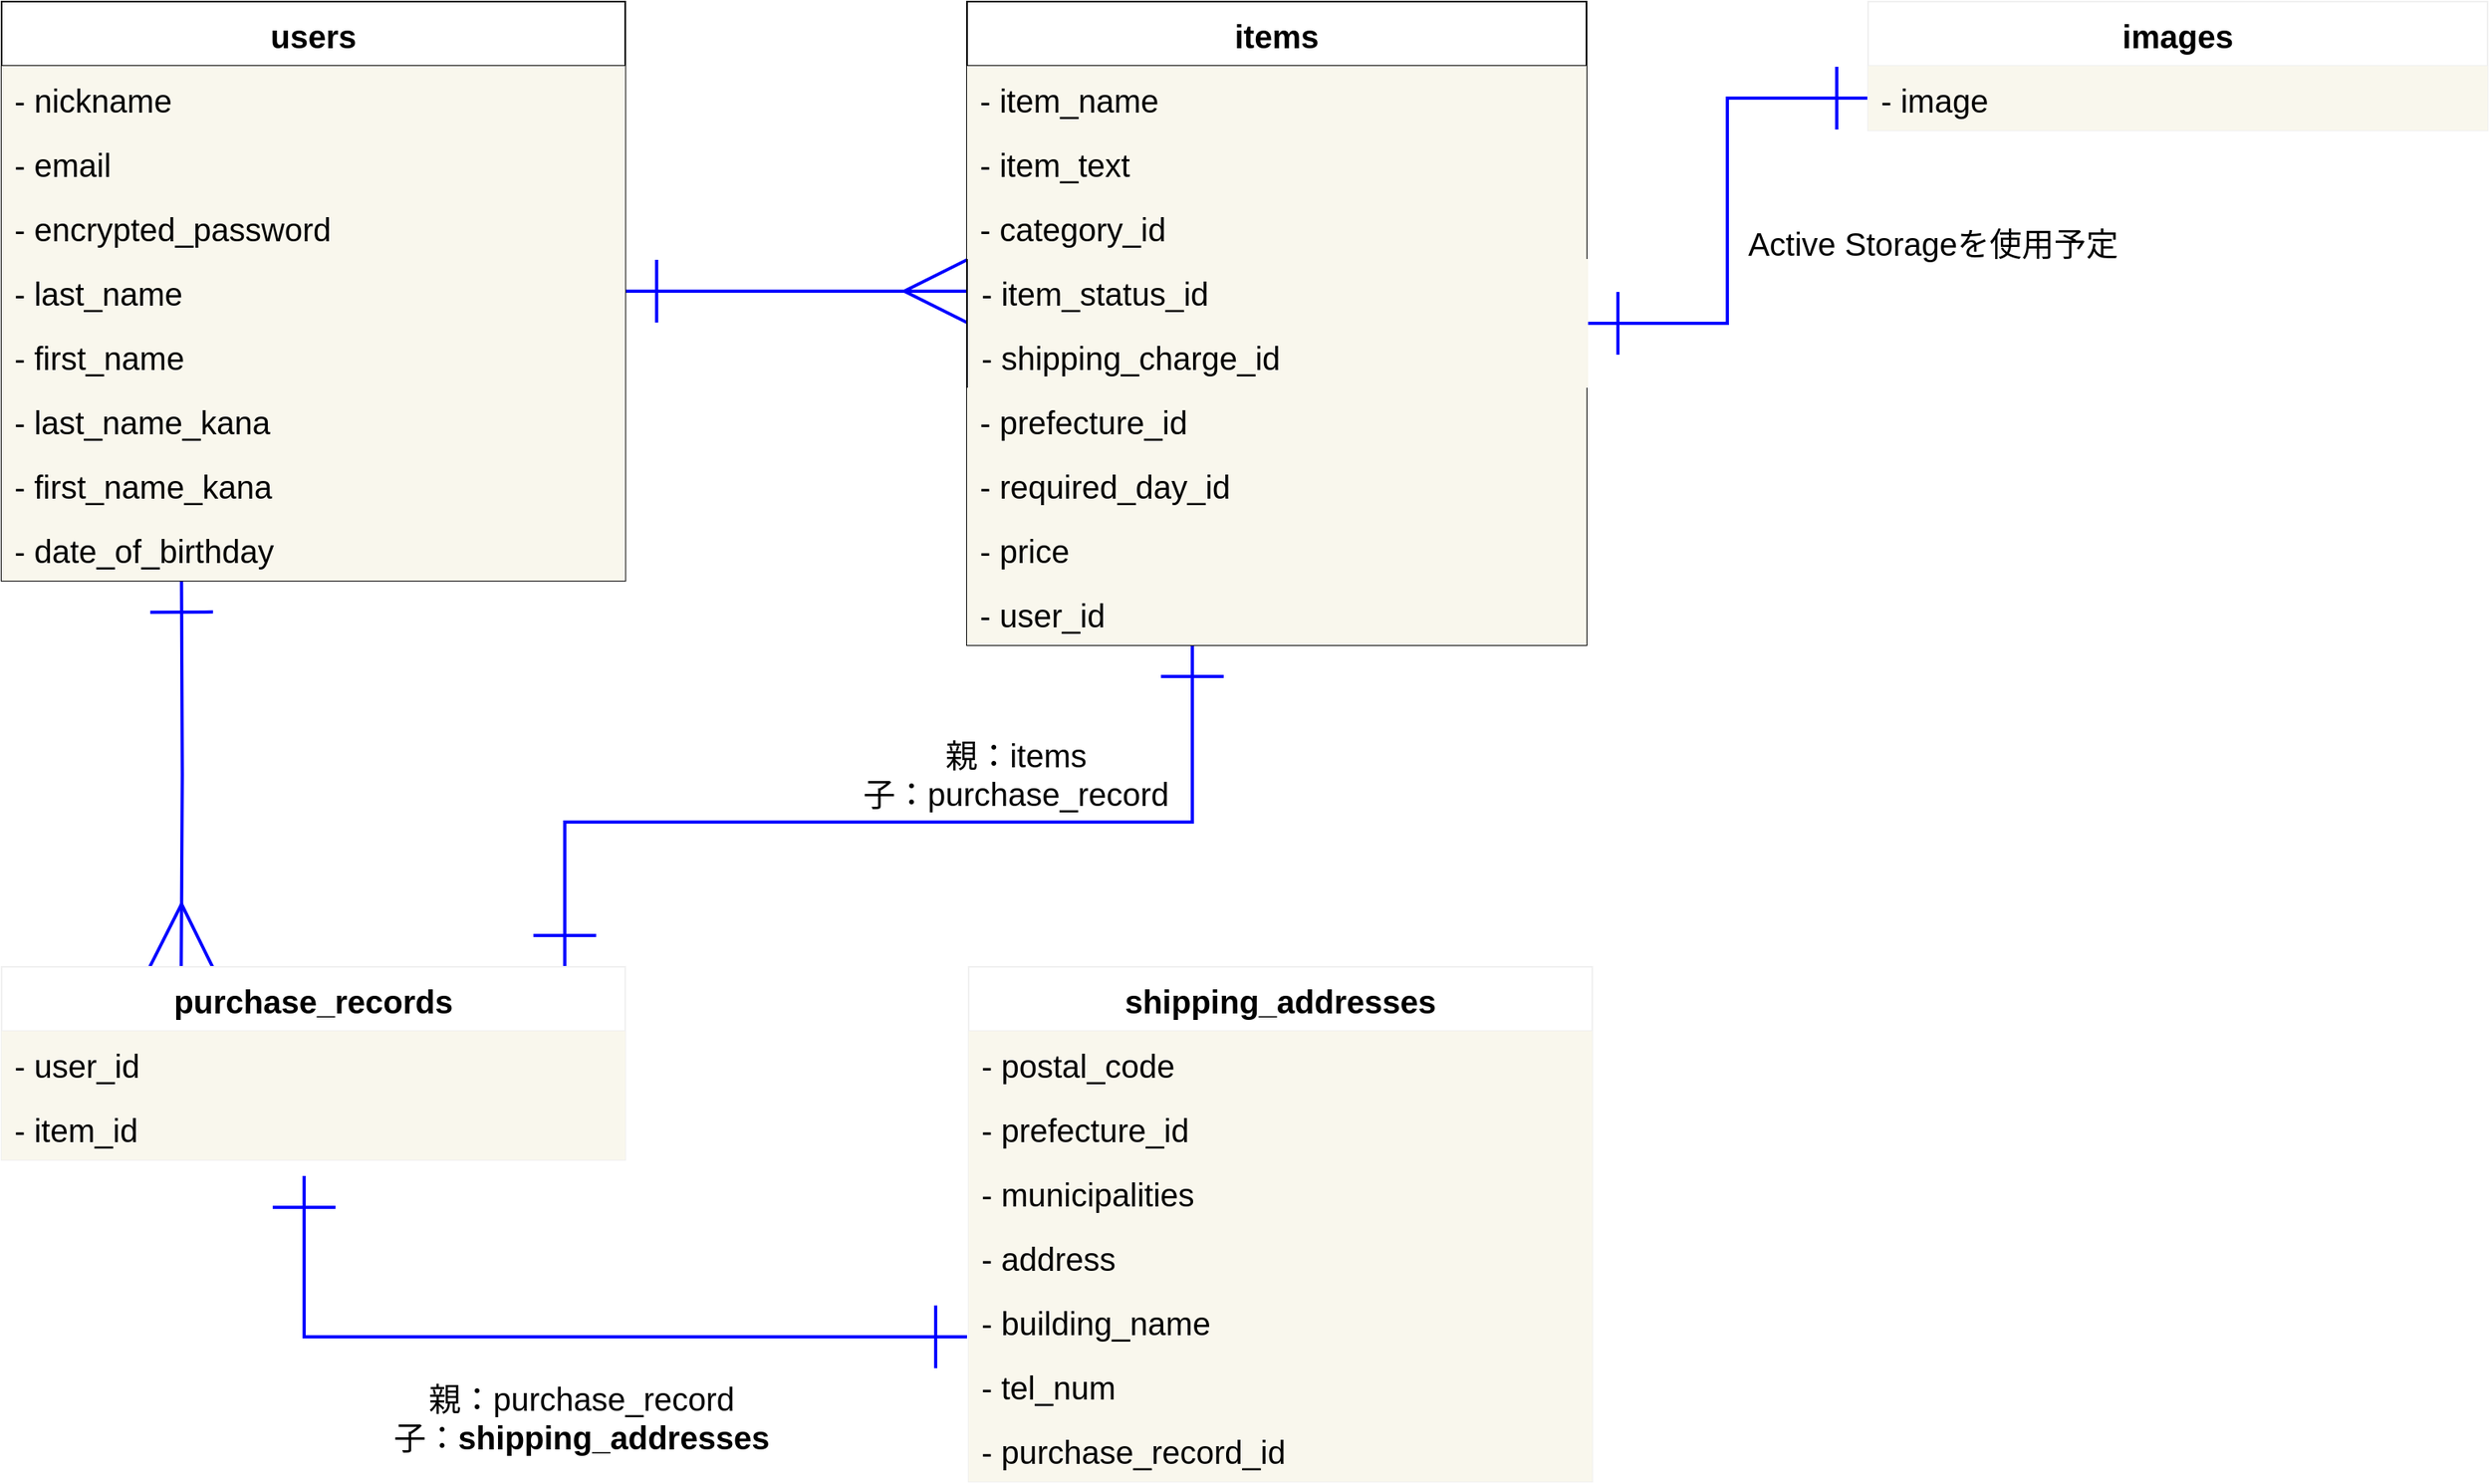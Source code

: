<mxfile>
    <diagram id="0TDGKuJNJz5VuVz-Sy0O" name="ページ1">
        <mxGraphModel dx="796" dy="1142" grid="1" gridSize="10" guides="1" tooltips="1" connect="1" arrows="1" fold="1" page="1" pageScale="1" pageWidth="1654" pageHeight="1169" math="0" shadow="0">
            <root>
                <mxCell id="0"/>
                <mxCell id="1" parent="0"/>
                <mxCell id="91" style="edgeStyle=orthogonalEdgeStyle;rounded=0;orthogonalLoop=1;jettySize=auto;html=1;fontSize=20;endArrow=ERmany;endFill=0;strokeWidth=2;sourcePerimeterSpacing=0;entryX=0;entryY=0.5;entryDx=0;entryDy=0;endSize=36;targetPerimeterSpacing=0;startSize=36;startArrow=ERone;startFill=0;strokeColor=#0000FF;" edge="1" parent="1" source="13" target="81">
                    <mxGeometry relative="1" as="geometry">
                        <mxPoint x="620" y="260" as="targetPoint"/>
                        <Array as="points"/>
                    </mxGeometry>
                </mxCell>
                <mxCell id="120" style="edgeStyle=orthogonalEdgeStyle;rounded=0;orthogonalLoop=1;jettySize=auto;html=1;fontSize=20;fontColor=#000000;startArrow=ERone;startFill=0;endArrow=ERmany;endFill=0;startSize=36;endSize=36;sourcePerimeterSpacing=0;targetPerimeterSpacing=0;strokeWidth=2;entryX=0.288;entryY=0;entryDx=0;entryDy=0;entryPerimeter=0;strokeColor=#0000FF;" edge="1" parent="1" target="103">
                    <mxGeometry relative="1" as="geometry">
                        <mxPoint x="161.8" y="670" as="targetPoint"/>
                        <mxPoint x="161.8" y="440" as="sourcePoint"/>
                    </mxGeometry>
                </mxCell>
                <mxCell id="13" value="users" style="shape=table;startSize=40;container=1;collapsible=1;childLayout=tableLayout;fixedRows=1;rowLines=0;fontStyle=1;align=center;resizeLast=1;fontSize=20;strokeWidth=1;" vertex="1" parent="1">
                    <mxGeometry x="50" y="80" width="387.6" height="360" as="geometry"/>
                </mxCell>
                <mxCell id="23" value="" style="shape=partialRectangle;collapsible=0;dropTarget=0;pointerEvents=0;fillColor=none;top=0;left=0;bottom=0;right=0;points=[[0,0.5],[1,0.5]];portConstraint=eastwest;" vertex="1" parent="13">
                    <mxGeometry y="40" width="387.6" height="40" as="geometry"/>
                </mxCell>
                <mxCell id="25" value="- nickname" style="shape=partialRectangle;connectable=0;fillColor=#f9f7ed;top=0;left=0;bottom=0;right=0;align=left;spacingLeft=6;overflow=hidden;fontSize=20;strokeColor=#36393d;fontColor=#000000;" vertex="1" parent="23">
                    <mxGeometry width="387.6" height="40" as="geometry"/>
                </mxCell>
                <mxCell id="17" value="" style="shape=partialRectangle;collapsible=0;dropTarget=0;pointerEvents=0;fillColor=none;top=0;left=0;bottom=0;right=0;points=[[0,0.5],[1,0.5]];portConstraint=eastwest;" vertex="1" parent="13">
                    <mxGeometry y="80" width="387.6" height="40" as="geometry"/>
                </mxCell>
                <mxCell id="19" value="- email" style="shape=partialRectangle;connectable=0;fillColor=#f9f7ed;top=0;left=0;bottom=0;right=0;align=left;spacingLeft=6;overflow=hidden;fontSize=20;strokeColor=#36393d;fontColor=#000000;" vertex="1" parent="17">
                    <mxGeometry width="387.6" height="40" as="geometry"/>
                </mxCell>
                <mxCell id="20" value="" style="shape=partialRectangle;collapsible=0;dropTarget=0;pointerEvents=0;fillColor=none;top=0;left=0;bottom=0;right=0;points=[[0,0.5],[1,0.5]];portConstraint=eastwest;" vertex="1" parent="13">
                    <mxGeometry y="120" width="387.6" height="40" as="geometry"/>
                </mxCell>
                <mxCell id="22" value="- encrypted_password" style="shape=partialRectangle;connectable=0;fillColor=#f9f7ed;top=0;left=0;bottom=0;right=0;align=left;spacingLeft=6;overflow=hidden;fontSize=20;strokeColor=#36393d;fontColor=#000000;" vertex="1" parent="20">
                    <mxGeometry width="387.6" height="40" as="geometry"/>
                </mxCell>
                <mxCell id="71" style="shape=partialRectangle;collapsible=0;dropTarget=0;pointerEvents=0;fillColor=none;top=0;left=0;bottom=0;right=0;points=[[0,0.5],[1,0.5]];portConstraint=eastwest;" vertex="1" parent="13">
                    <mxGeometry y="160" width="387.6" height="40" as="geometry"/>
                </mxCell>
                <mxCell id="72" style="shape=partialRectangle;connectable=0;fillColor=none;top=0;left=0;bottom=0;right=0;align=left;spacingLeft=6;overflow=hidden;fontSize=20;" vertex="1" parent="71">
                    <mxGeometry width="387.6" height="40" as="geometry"/>
                </mxCell>
                <mxCell id="73" style="shape=partialRectangle;collapsible=0;dropTarget=0;pointerEvents=0;fillColor=none;top=0;left=0;bottom=0;right=0;points=[[0,0.5],[1,0.5]];portConstraint=eastwest;" vertex="1" parent="13">
                    <mxGeometry y="200" width="387.6" height="40" as="geometry"/>
                </mxCell>
                <mxCell id="74" style="shape=partialRectangle;connectable=0;fillColor=none;top=0;left=0;bottom=0;right=0;align=left;spacingLeft=6;overflow=hidden;fontSize=20;" vertex="1" parent="73">
                    <mxGeometry width="387.6" height="40" as="geometry"/>
                </mxCell>
                <mxCell id="75" style="shape=partialRectangle;collapsible=0;dropTarget=0;pointerEvents=0;fillColor=none;top=0;left=0;bottom=0;right=0;points=[[0,0.5],[1,0.5]];portConstraint=eastwest;" vertex="1" parent="13">
                    <mxGeometry y="240" width="387.6" height="40" as="geometry"/>
                </mxCell>
                <mxCell id="76" style="shape=partialRectangle;connectable=0;fillColor=none;top=0;left=0;bottom=0;right=0;align=left;spacingLeft=6;overflow=hidden;fontSize=20;" vertex="1" parent="75">
                    <mxGeometry width="387.6" height="40" as="geometry"/>
                </mxCell>
                <mxCell id="77" style="shape=partialRectangle;collapsible=0;dropTarget=0;pointerEvents=0;fillColor=none;top=0;left=0;bottom=0;right=0;points=[[0,0.5],[1,0.5]];portConstraint=eastwest;" vertex="1" parent="13">
                    <mxGeometry y="280" width="387.6" height="40" as="geometry"/>
                </mxCell>
                <mxCell id="78" style="shape=partialRectangle;connectable=0;fillColor=none;top=0;left=0;bottom=0;right=0;align=left;spacingLeft=6;overflow=hidden;fontSize=20;" vertex="1" parent="77">
                    <mxGeometry width="387.6" height="40" as="geometry"/>
                </mxCell>
                <mxCell id="79" style="shape=partialRectangle;collapsible=0;dropTarget=0;pointerEvents=0;fillColor=none;top=0;left=0;bottom=0;right=0;points=[[0,0.5],[1,0.5]];portConstraint=eastwest;" vertex="1" parent="13">
                    <mxGeometry y="320" width="387.6" height="40" as="geometry"/>
                </mxCell>
                <mxCell id="80" style="shape=partialRectangle;connectable=0;fillColor=none;top=0;left=0;bottom=0;right=0;align=left;spacingLeft=6;overflow=hidden;fontSize=20;" vertex="1" parent="79">
                    <mxGeometry width="387.6" height="40" as="geometry"/>
                </mxCell>
                <mxCell id="94" style="edgeStyle=orthogonalEdgeStyle;rounded=0;orthogonalLoop=1;jettySize=auto;html=1;fontSize=20;startArrow=ERone;startFill=0;endArrow=ERone;endFill=0;startSize=36;endSize=36;sourcePerimeterSpacing=0;targetPerimeterSpacing=0;strokeWidth=2;strokeColor=#0000FF;" edge="1" parent="1" source="26" target="103">
                    <mxGeometry relative="1" as="geometry">
                        <mxPoint x="190" y="630" as="targetPoint"/>
                        <Array as="points">
                            <mxPoint x="790" y="590"/>
                            <mxPoint x="400" y="590"/>
                        </Array>
                    </mxGeometry>
                </mxCell>
                <mxCell id="100" value="親：items&lt;br&gt;子：purchase_record" style="edgeLabel;html=1;align=center;verticalAlign=middle;resizable=0;points=[];fontSize=20;" vertex="1" connectable="0" parent="94">
                    <mxGeometry x="0.002" y="2" relative="1" as="geometry">
                        <mxPoint x="75" y="-32" as="offset"/>
                    </mxGeometry>
                </mxCell>
                <mxCell id="95" value="Active Storageを使用予定" style="edgeStyle=orthogonalEdgeStyle;rounded=0;orthogonalLoop=1;jettySize=auto;html=1;fontSize=20;startArrow=ERone;startFill=0;endArrow=ERone;endFill=0;startSize=36;endSize=36;sourcePerimeterSpacing=0;targetPerimeterSpacing=0;strokeWidth=2;entryX=0;entryY=0.5;entryDx=0;entryDy=0;strokeColor=#0000FF;" edge="1" parent="1" source="26" target="44">
                    <mxGeometry x="1" y="-98" relative="1" as="geometry">
                        <mxPoint x="1220" y="130" as="targetPoint"/>
                        <mxPoint x="40" y="-8" as="offset"/>
                    </mxGeometry>
                </mxCell>
                <mxCell id="26" value="items" style="shape=table;startSize=40;container=1;collapsible=1;childLayout=tableLayout;fixedRows=1;rowLines=0;fontStyle=1;align=center;resizeLast=1;fontSize=20;strokeWidth=1;" vertex="1" parent="1">
                    <mxGeometry x="650" y="80" width="385" height="400" as="geometry"/>
                </mxCell>
                <mxCell id="27" value="" style="shape=partialRectangle;collapsible=0;dropTarget=0;pointerEvents=0;fillColor=none;top=0;left=0;bottom=0;right=0;points=[[0,0.5],[1,0.5]];portConstraint=eastwest;" vertex="1" parent="26">
                    <mxGeometry y="40" width="385" height="40" as="geometry"/>
                </mxCell>
                <mxCell id="28" value="- item_name" style="shape=partialRectangle;connectable=0;fillColor=#f9f7ed;top=0;left=0;bottom=0;right=0;align=left;spacingLeft=6;overflow=hidden;fontSize=20;strokeColor=#36393d;fontColor=#000000;" vertex="1" parent="27">
                    <mxGeometry width="385" height="40" as="geometry"/>
                </mxCell>
                <mxCell id="29" value="" style="shape=partialRectangle;collapsible=0;dropTarget=0;pointerEvents=0;fillColor=none;top=0;left=0;bottom=0;right=0;points=[[0,0.5],[1,0.5]];portConstraint=eastwest;" vertex="1" parent="26">
                    <mxGeometry y="80" width="385" height="40" as="geometry"/>
                </mxCell>
                <mxCell id="30" value="- item_text" style="shape=partialRectangle;connectable=0;fillColor=#f9f7ed;top=0;left=0;bottom=0;right=0;align=left;spacingLeft=6;overflow=hidden;fontSize=20;strokeColor=#36393d;fontColor=#000000;" vertex="1" parent="29">
                    <mxGeometry width="385" height="40" as="geometry"/>
                </mxCell>
                <mxCell id="31" value="" style="shape=partialRectangle;collapsible=0;dropTarget=0;pointerEvents=0;fillColor=none;top=0;left=0;bottom=0;right=0;points=[[0,0.5],[1,0.5]];portConstraint=eastwest;" vertex="1" parent="26">
                    <mxGeometry y="120" width="385" height="40" as="geometry"/>
                </mxCell>
                <mxCell id="32" value="- category_id" style="shape=partialRectangle;connectable=0;fillColor=#f9f7ed;top=0;left=0;bottom=0;right=0;align=left;spacingLeft=6;overflow=hidden;fontSize=20;strokeColor=#36393d;fontColor=#000000;" vertex="1" parent="31">
                    <mxGeometry width="385" height="40" as="geometry"/>
                </mxCell>
                <mxCell id="81" style="shape=partialRectangle;collapsible=0;dropTarget=0;pointerEvents=0;fillColor=none;top=0;left=0;bottom=0;right=0;points=[[0,0.5],[1,0.5]];portConstraint=eastwest;" vertex="1" parent="26">
                    <mxGeometry y="160" width="385" height="40" as="geometry"/>
                </mxCell>
                <mxCell id="82" style="shape=partialRectangle;connectable=0;fillColor=none;top=0;left=0;bottom=0;right=0;align=left;spacingLeft=6;overflow=hidden;fontSize=20;" vertex="1" parent="81">
                    <mxGeometry width="385" height="40" as="geometry"/>
                </mxCell>
                <mxCell id="83" style="shape=partialRectangle;collapsible=0;dropTarget=0;pointerEvents=0;fillColor=none;top=0;left=0;bottom=0;right=0;points=[[0,0.5],[1,0.5]];portConstraint=eastwest;" vertex="1" parent="26">
                    <mxGeometry y="200" width="385" height="40" as="geometry"/>
                </mxCell>
                <mxCell id="84" style="shape=partialRectangle;connectable=0;fillColor=none;top=0;left=0;bottom=0;right=0;align=left;spacingLeft=6;overflow=hidden;fontSize=20;" vertex="1" parent="83">
                    <mxGeometry width="385" height="40" as="geometry"/>
                </mxCell>
                <mxCell id="85" style="shape=partialRectangle;collapsible=0;dropTarget=0;pointerEvents=0;fillColor=none;top=0;left=0;bottom=0;right=0;points=[[0,0.5],[1,0.5]];portConstraint=eastwest;" vertex="1" parent="26">
                    <mxGeometry y="240" width="385" height="40" as="geometry"/>
                </mxCell>
                <mxCell id="86" style="shape=partialRectangle;connectable=0;fillColor=none;top=0;left=0;bottom=0;right=0;align=left;spacingLeft=6;overflow=hidden;fontSize=20;" vertex="1" parent="85">
                    <mxGeometry width="385" height="40" as="geometry"/>
                </mxCell>
                <mxCell id="87" style="shape=partialRectangle;collapsible=0;dropTarget=0;pointerEvents=0;fillColor=none;top=0;left=0;bottom=0;right=0;points=[[0,0.5],[1,0.5]];portConstraint=eastwest;" vertex="1" parent="26">
                    <mxGeometry y="280" width="385" height="40" as="geometry"/>
                </mxCell>
                <mxCell id="88" style="shape=partialRectangle;connectable=0;fillColor=none;top=0;left=0;bottom=0;right=0;align=left;spacingLeft=6;overflow=hidden;fontSize=20;" vertex="1" parent="87">
                    <mxGeometry width="385" height="40" as="geometry"/>
                </mxCell>
                <mxCell id="89" style="shape=partialRectangle;collapsible=0;dropTarget=0;pointerEvents=0;fillColor=none;top=0;left=0;bottom=0;right=0;points=[[0,0.5],[1,0.5]];portConstraint=eastwest;" vertex="1" parent="26">
                    <mxGeometry y="320" width="385" height="40" as="geometry"/>
                </mxCell>
                <mxCell id="90" style="shape=partialRectangle;connectable=0;fillColor=none;top=0;left=0;bottom=0;right=0;align=left;spacingLeft=6;overflow=hidden;fontSize=20;" vertex="1" parent="89">
                    <mxGeometry width="385" height="40" as="geometry"/>
                </mxCell>
                <mxCell id="96" style="shape=partialRectangle;collapsible=0;dropTarget=0;pointerEvents=0;fillColor=none;top=0;left=0;bottom=0;right=0;points=[[0,0.5],[1,0.5]];portConstraint=eastwest;" vertex="1" parent="26">
                    <mxGeometry y="360" width="385" height="40" as="geometry"/>
                </mxCell>
                <mxCell id="97" value="- user_id" style="shape=partialRectangle;connectable=0;fillColor=#f9f7ed;top=0;left=0;bottom=0;right=0;align=left;spacingLeft=6;overflow=hidden;fontSize=20;strokeColor=#36393d;fontColor=#000000;" vertex="1" parent="96">
                    <mxGeometry width="385" height="40" as="geometry"/>
                </mxCell>
                <mxCell id="33" value="- last_name" style="shape=partialRectangle;connectable=0;fillColor=#f9f7ed;top=0;left=0;bottom=0;right=0;align=left;spacingLeft=6;overflow=hidden;fontSize=20;strokeColor=#36393d;fontColor=#000000;" vertex="1" parent="1">
                    <mxGeometry x="50" y="240" width="387.6" height="40" as="geometry"/>
                </mxCell>
                <mxCell id="34" value="- first_name" style="shape=partialRectangle;connectable=0;fillColor=#f9f7ed;top=0;left=0;bottom=0;right=0;align=left;spacingLeft=6;overflow=hidden;fontSize=20;strokeColor=#36393d;fontColor=#000000;" vertex="1" parent="1">
                    <mxGeometry x="50" y="280" width="387.6" height="40" as="geometry"/>
                </mxCell>
                <mxCell id="35" value="- date_of_birthday" style="shape=partialRectangle;connectable=0;fillColor=#f9f7ed;top=0;left=0;bottom=0;right=0;align=left;spacingLeft=6;overflow=hidden;fontSize=20;strokeColor=#36393d;fontColor=#000000;" vertex="1" parent="1">
                    <mxGeometry x="50" y="400" width="387.6" height="40" as="geometry"/>
                </mxCell>
                <mxCell id="36" value="- item_status_id" style="shape=partialRectangle;connectable=0;fillColor=#f9f7ed;top=0;left=0;bottom=0;right=0;align=left;spacingLeft=6;overflow=hidden;fontSize=20;strokeColor=#36393d;fontColor=#000000;" vertex="1" parent="1">
                    <mxGeometry x="651" y="240" width="385" height="40" as="geometry"/>
                </mxCell>
                <mxCell id="37" value="- shipping_charge_id" style="shape=partialRectangle;connectable=0;fillColor=#f9f7ed;top=0;left=0;bottom=0;right=0;align=left;spacingLeft=6;overflow=hidden;fontSize=20;strokeColor=#36393d;fontColor=#000000;" vertex="1" parent="1">
                    <mxGeometry x="651" y="280" width="385" height="40" as="geometry"/>
                </mxCell>
                <mxCell id="38" value="- prefecture_id" style="shape=partialRectangle;connectable=0;fillColor=#f9f7ed;top=0;left=0;bottom=0;right=0;align=left;spacingLeft=6;overflow=hidden;fontSize=20;strokeColor=#36393d;fontColor=#000000;" vertex="1" parent="1">
                    <mxGeometry x="650" y="320" width="385" height="40" as="geometry"/>
                </mxCell>
                <mxCell id="39" value="- required_day_id" style="shape=partialRectangle;connectable=0;fillColor=#f9f7ed;top=0;left=0;bottom=0;right=0;align=left;spacingLeft=6;overflow=hidden;fontSize=20;strokeColor=#36393d;fontColor=#000000;" vertex="1" parent="1">
                    <mxGeometry x="650" y="360" width="385" height="40" as="geometry"/>
                </mxCell>
                <mxCell id="40" value="- price" style="shape=partialRectangle;connectable=0;fillColor=#f9f7ed;top=0;left=0;bottom=0;right=0;align=left;spacingLeft=6;overflow=hidden;fontSize=20;strokeColor=#36393d;fontColor=#000000;" vertex="1" parent="1">
                    <mxGeometry x="650" y="400" width="385" height="40" as="geometry"/>
                </mxCell>
                <mxCell id="41" value="- last_name_kana" style="shape=partialRectangle;connectable=0;fillColor=#f9f7ed;top=0;left=0;bottom=0;right=0;align=left;spacingLeft=6;overflow=hidden;fontSize=20;strokeColor=#36393d;fontColor=#000000;" vertex="1" parent="1">
                    <mxGeometry x="50" y="320" width="387.6" height="40" as="geometry"/>
                </mxCell>
                <mxCell id="42" value="- first_name_kana" style="shape=partialRectangle;connectable=0;fillColor=#f9f7ed;top=0;left=0;bottom=0;right=0;align=left;spacingLeft=6;overflow=hidden;fontSize=20;strokeColor=#36393d;fontColor=#000000;" vertex="1" parent="1">
                    <mxGeometry x="50" y="360" width="387.6" height="40" as="geometry"/>
                </mxCell>
                <mxCell id="43" value="images" style="shape=table;startSize=40;container=1;collapsible=1;childLayout=tableLayout;fixedRows=1;rowLines=0;fontStyle=1;align=center;resizeLast=1;fontSize=20;strokeColor=#f0f0f0;strokeWidth=1;" vertex="1" parent="1">
                    <mxGeometry x="1210" y="80" width="385" height="80" as="geometry"/>
                </mxCell>
                <mxCell id="44" value="" style="shape=partialRectangle;collapsible=0;dropTarget=0;pointerEvents=0;fillColor=none;top=0;left=0;bottom=0;right=0;points=[[0,0.5],[1,0.5]];portConstraint=eastwest;" vertex="1" parent="43">
                    <mxGeometry y="40" width="385" height="40" as="geometry"/>
                </mxCell>
                <mxCell id="45" value="- image" style="shape=partialRectangle;connectable=0;fillColor=#f9f7ed;top=0;left=0;bottom=0;right=0;align=left;spacingLeft=6;overflow=hidden;fontSize=20;strokeColor=#36393d;fontColor=#000000;" vertex="1" parent="44">
                    <mxGeometry width="385" height="40" as="geometry"/>
                </mxCell>
                <mxCell id="50" value="shipping_addresses" style="shape=table;startSize=40;container=1;collapsible=1;childLayout=tableLayout;fixedRows=1;rowLines=0;fontStyle=1;align=center;resizeLast=1;fontSize=20;strokeColor=#f0f0f0;strokeWidth=1;" vertex="1" parent="1">
                    <mxGeometry x="651" y="680" width="387.6" height="320" as="geometry"/>
                </mxCell>
                <mxCell id="59" style="shape=partialRectangle;collapsible=0;dropTarget=0;pointerEvents=0;fillColor=none;top=0;left=0;bottom=0;right=0;points=[[0,0.5],[1,0.5]];portConstraint=eastwest;" vertex="1" parent="50">
                    <mxGeometry y="40" width="387.6" height="40" as="geometry"/>
                </mxCell>
                <mxCell id="60" value="- postal_code" style="shape=partialRectangle;connectable=0;fillColor=#f9f7ed;top=0;left=0;bottom=0;right=0;align=left;spacingLeft=6;overflow=hidden;fontSize=20;strokeColor=#36393d;fontColor=#000000;" vertex="1" parent="59">
                    <mxGeometry width="387.6" height="40" as="geometry"/>
                </mxCell>
                <mxCell id="61" style="shape=partialRectangle;collapsible=0;dropTarget=0;pointerEvents=0;fillColor=none;top=0;left=0;bottom=0;right=0;points=[[0,0.5],[1,0.5]];portConstraint=eastwest;" vertex="1" parent="50">
                    <mxGeometry y="80" width="387.6" height="40" as="geometry"/>
                </mxCell>
                <mxCell id="62" value="- prefecture_id" style="shape=partialRectangle;connectable=0;fillColor=#f9f7ed;top=0;left=0;bottom=0;right=0;align=left;spacingLeft=6;overflow=hidden;fontSize=20;strokeColor=#36393d;fontColor=#000000;" vertex="1" parent="61">
                    <mxGeometry width="387.6" height="40" as="geometry"/>
                </mxCell>
                <mxCell id="63" style="shape=partialRectangle;collapsible=0;dropTarget=0;pointerEvents=0;fillColor=none;top=0;left=0;bottom=0;right=0;points=[[0,0.5],[1,0.5]];portConstraint=eastwest;" vertex="1" parent="50">
                    <mxGeometry y="120" width="387.6" height="40" as="geometry"/>
                </mxCell>
                <mxCell id="64" value="- municipalities" style="shape=partialRectangle;connectable=0;fillColor=#f9f7ed;top=0;left=0;bottom=0;right=0;align=left;spacingLeft=6;overflow=hidden;fontSize=20;strokeColor=#36393d;fontColor=#000000;" vertex="1" parent="63">
                    <mxGeometry width="387.6" height="40" as="geometry"/>
                </mxCell>
                <mxCell id="65" style="shape=partialRectangle;collapsible=0;dropTarget=0;pointerEvents=0;fillColor=none;top=0;left=0;bottom=0;right=0;points=[[0,0.5],[1,0.5]];portConstraint=eastwest;" vertex="1" parent="50">
                    <mxGeometry y="160" width="387.6" height="40" as="geometry"/>
                </mxCell>
                <mxCell id="66" value="- address" style="shape=partialRectangle;connectable=0;fillColor=#f9f7ed;top=0;left=0;bottom=0;right=0;align=left;spacingLeft=6;overflow=hidden;fontSize=20;strokeColor=#36393d;fontColor=#000000;" vertex="1" parent="65">
                    <mxGeometry width="387.6" height="40" as="geometry"/>
                </mxCell>
                <mxCell id="67" style="shape=partialRectangle;collapsible=0;dropTarget=0;pointerEvents=0;fillColor=none;top=0;left=0;bottom=0;right=0;points=[[0,0.5],[1,0.5]];portConstraint=eastwest;" vertex="1" parent="50">
                    <mxGeometry y="200" width="387.6" height="40" as="geometry"/>
                </mxCell>
                <mxCell id="68" value="- building_name" style="shape=partialRectangle;connectable=0;fillColor=#f9f7ed;top=0;left=0;bottom=0;right=0;align=left;spacingLeft=6;overflow=hidden;fontSize=20;strokeColor=#36393d;fontColor=#000000;" vertex="1" parent="67">
                    <mxGeometry width="387.6" height="40" as="geometry"/>
                </mxCell>
                <mxCell id="69" style="shape=partialRectangle;collapsible=0;dropTarget=0;pointerEvents=0;fillColor=none;top=0;left=0;bottom=0;right=0;points=[[0,0.5],[1,0.5]];portConstraint=eastwest;" vertex="1" parent="50">
                    <mxGeometry y="240" width="387.6" height="40" as="geometry"/>
                </mxCell>
                <mxCell id="70" value="- tel_num" style="shape=partialRectangle;connectable=0;fillColor=#f9f7ed;top=0;left=0;bottom=0;right=0;align=left;spacingLeft=6;overflow=hidden;fontSize=20;strokeColor=#36393d;fontColor=#000000;" vertex="1" parent="69">
                    <mxGeometry width="387.6" height="40" as="geometry"/>
                </mxCell>
                <mxCell id="123" style="shape=partialRectangle;collapsible=0;dropTarget=0;pointerEvents=0;fillColor=none;top=0;left=0;bottom=0;right=0;points=[[0,0.5],[1,0.5]];portConstraint=eastwest;" vertex="1" parent="50">
                    <mxGeometry y="280" width="387.6" height="40" as="geometry"/>
                </mxCell>
                <mxCell id="124" value="- purchase_record_id" style="shape=partialRectangle;connectable=0;fillColor=#f9f7ed;top=0;left=0;bottom=0;right=0;align=left;spacingLeft=6;overflow=hidden;fontSize=20;strokeColor=#36393d;fontColor=#000000;" vertex="1" parent="123">
                    <mxGeometry width="387.6" height="40" as="geometry"/>
                </mxCell>
                <mxCell id="121" style="edgeStyle=orthogonalEdgeStyle;rounded=0;orthogonalLoop=1;jettySize=auto;html=1;entryX=0;entryY=0.5;entryDx=0;entryDy=0;fontSize=20;fontColor=#000000;startArrow=ERone;startFill=0;endArrow=ERone;endFill=0;startSize=36;endSize=36;sourcePerimeterSpacing=0;targetPerimeterSpacing=0;strokeWidth=2;strokeColor=#0000FF;exitX=0.485;exitY=1.25;exitDx=0;exitDy=0;exitPerimeter=0;" edge="1" parent="1" source="118">
                    <mxGeometry relative="1" as="geometry">
                        <mxPoint x="436.6" y="910" as="sourcePoint"/>
                        <mxPoint x="650" y="910" as="targetPoint"/>
                        <Array as="points">
                            <mxPoint x="238" y="910"/>
                        </Array>
                    </mxGeometry>
                </mxCell>
                <mxCell id="103" value="purchase_records" style="shape=table;startSize=40;container=1;collapsible=1;childLayout=tableLayout;fixedRows=1;rowLines=0;fontStyle=1;align=center;resizeLast=1;fontSize=20;strokeColor=#f0f0f0;strokeWidth=1;" vertex="1" parent="1">
                    <mxGeometry x="50" y="680" width="387.6" height="120" as="geometry"/>
                </mxCell>
                <mxCell id="116" style="shape=partialRectangle;collapsible=0;dropTarget=0;pointerEvents=0;fillColor=none;top=0;left=0;bottom=0;right=0;points=[[0,0.5],[1,0.5]];portConstraint=eastwest;" vertex="1" parent="103">
                    <mxGeometry y="40" width="387.6" height="40" as="geometry"/>
                </mxCell>
                <mxCell id="117" value="- user_id" style="shape=partialRectangle;connectable=0;fillColor=#f9f7ed;top=0;left=0;bottom=0;right=0;align=left;spacingLeft=6;overflow=hidden;fontSize=20;strokeColor=#36393d;fontColor=#000000;" vertex="1" parent="116">
                    <mxGeometry width="387.6" height="40" as="geometry"/>
                </mxCell>
                <mxCell id="118" style="shape=partialRectangle;collapsible=0;dropTarget=0;pointerEvents=0;fillColor=none;top=0;left=0;bottom=0;right=0;points=[[0,0.5],[1,0.5]];portConstraint=eastwest;" vertex="1" parent="103">
                    <mxGeometry y="80" width="387.6" height="40" as="geometry"/>
                </mxCell>
                <mxCell id="119" value="- item_id" style="shape=partialRectangle;connectable=0;fillColor=#f9f7ed;top=0;left=0;bottom=0;right=0;align=left;spacingLeft=6;overflow=hidden;fontSize=20;strokeColor=#36393d;fontColor=#000000;" vertex="1" parent="118">
                    <mxGeometry width="387.6" height="40" as="geometry"/>
                </mxCell>
                <mxCell id="122" value="親：purchase_record&lt;br&gt;子：&lt;span style=&quot;font-weight: 700&quot;&gt;shipping_addresses&lt;/span&gt;" style="edgeLabel;html=1;align=center;verticalAlign=middle;resizable=0;points=[];fontSize=20;" vertex="1" connectable="0" parent="1">
                    <mxGeometry x="410" y="960.0" as="geometry"/>
                </mxCell>
            </root>
        </mxGraphModel>
    </diagram>
</mxfile>